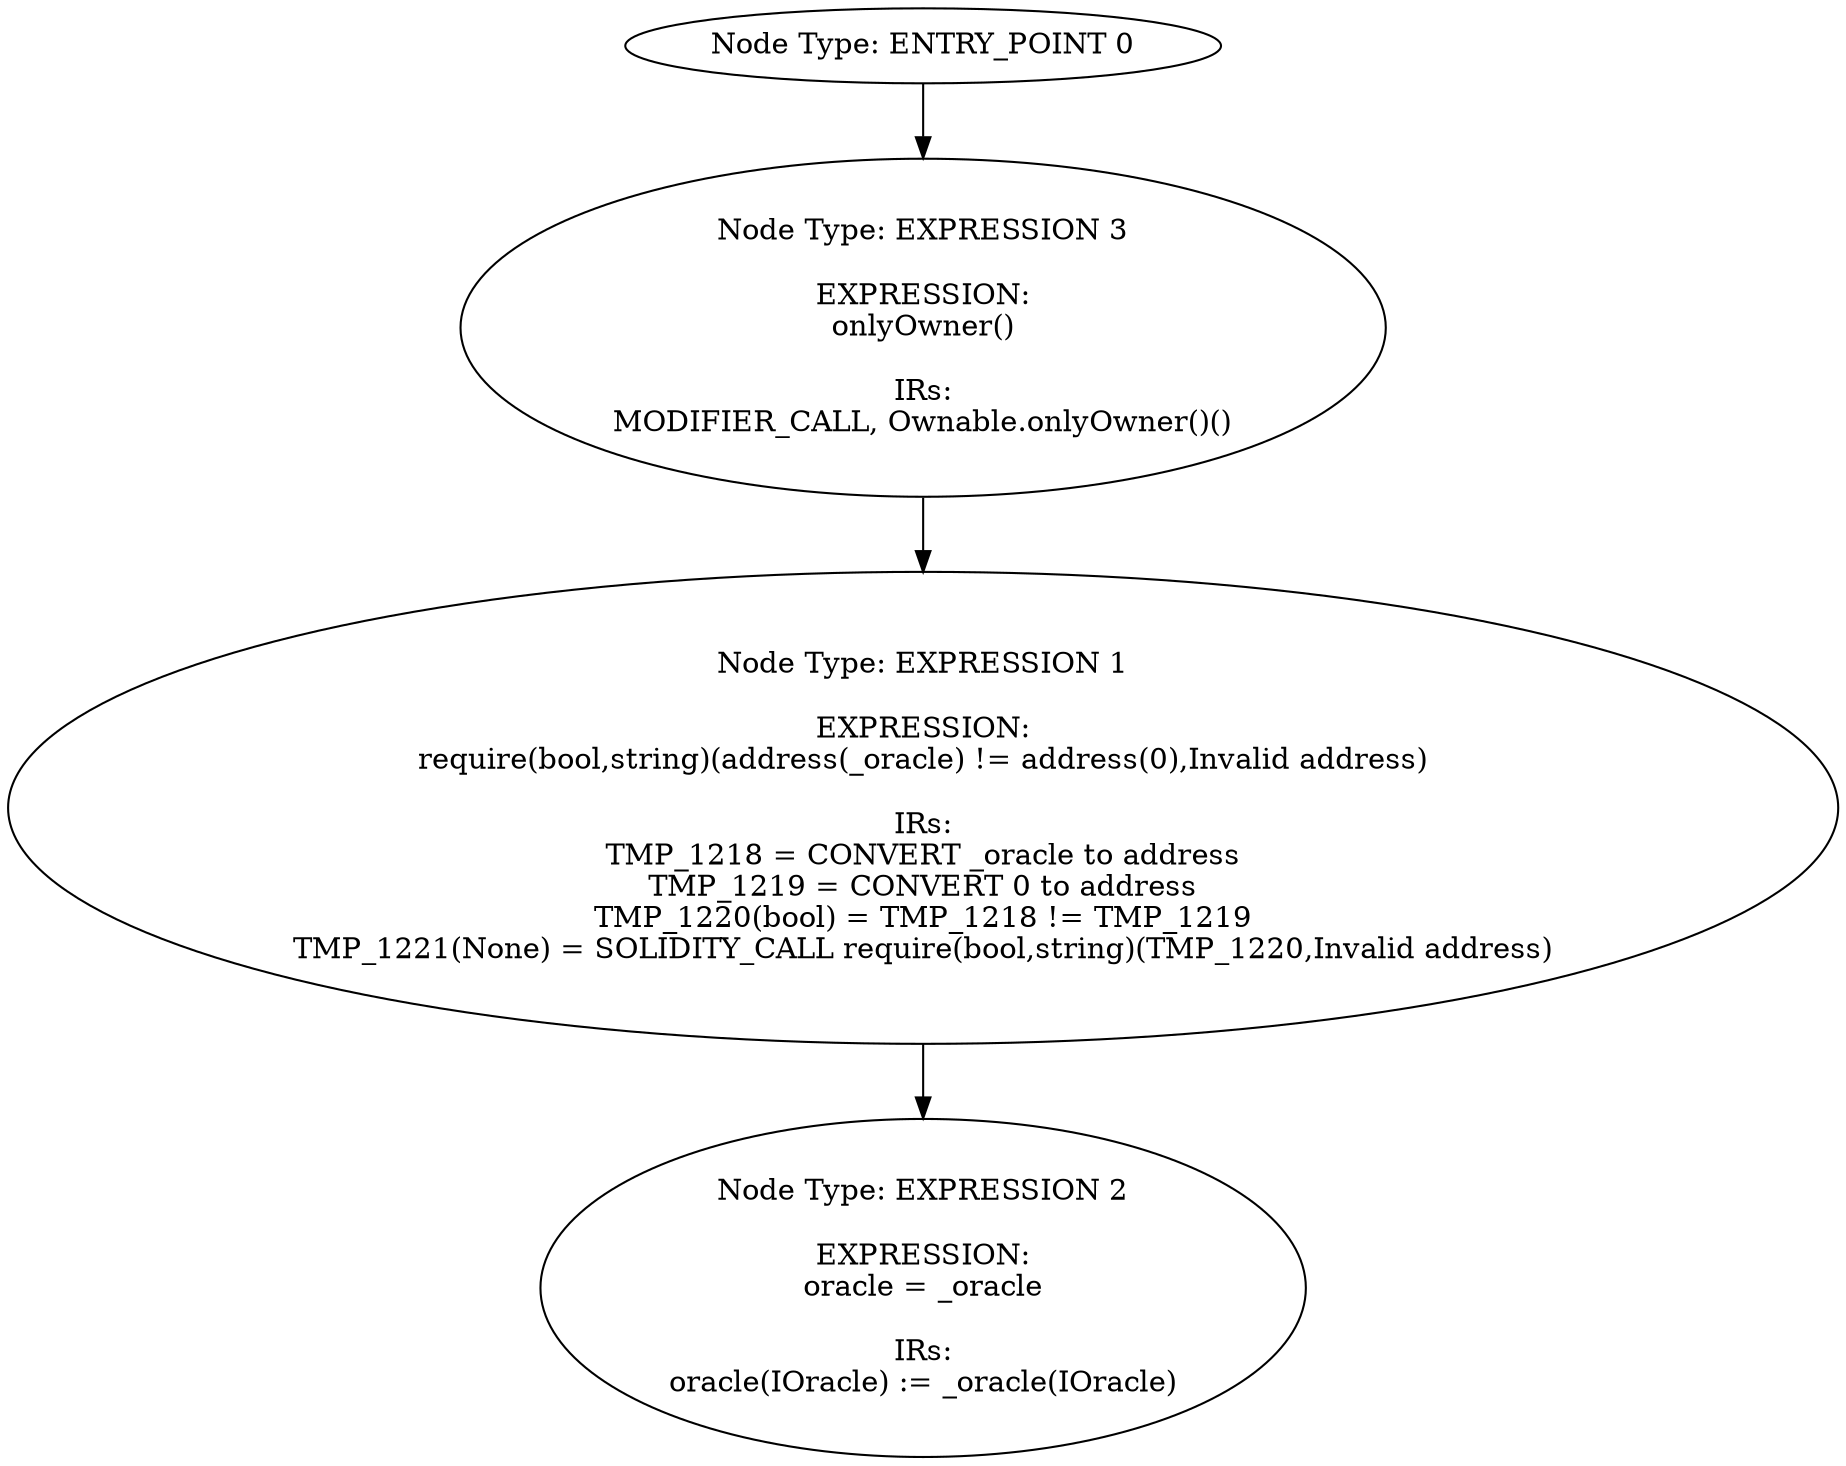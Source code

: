 digraph{
0[label="Node Type: ENTRY_POINT 0
"];
0->3;
1[label="Node Type: EXPRESSION 1

EXPRESSION:
require(bool,string)(address(_oracle) != address(0),Invalid address)

IRs:
TMP_1218 = CONVERT _oracle to address
TMP_1219 = CONVERT 0 to address
TMP_1220(bool) = TMP_1218 != TMP_1219
TMP_1221(None) = SOLIDITY_CALL require(bool,string)(TMP_1220,Invalid address)"];
1->2;
2[label="Node Type: EXPRESSION 2

EXPRESSION:
oracle = _oracle

IRs:
oracle(IOracle) := _oracle(IOracle)"];
3[label="Node Type: EXPRESSION 3

EXPRESSION:
onlyOwner()

IRs:
MODIFIER_CALL, Ownable.onlyOwner()()"];
3->1;
}
